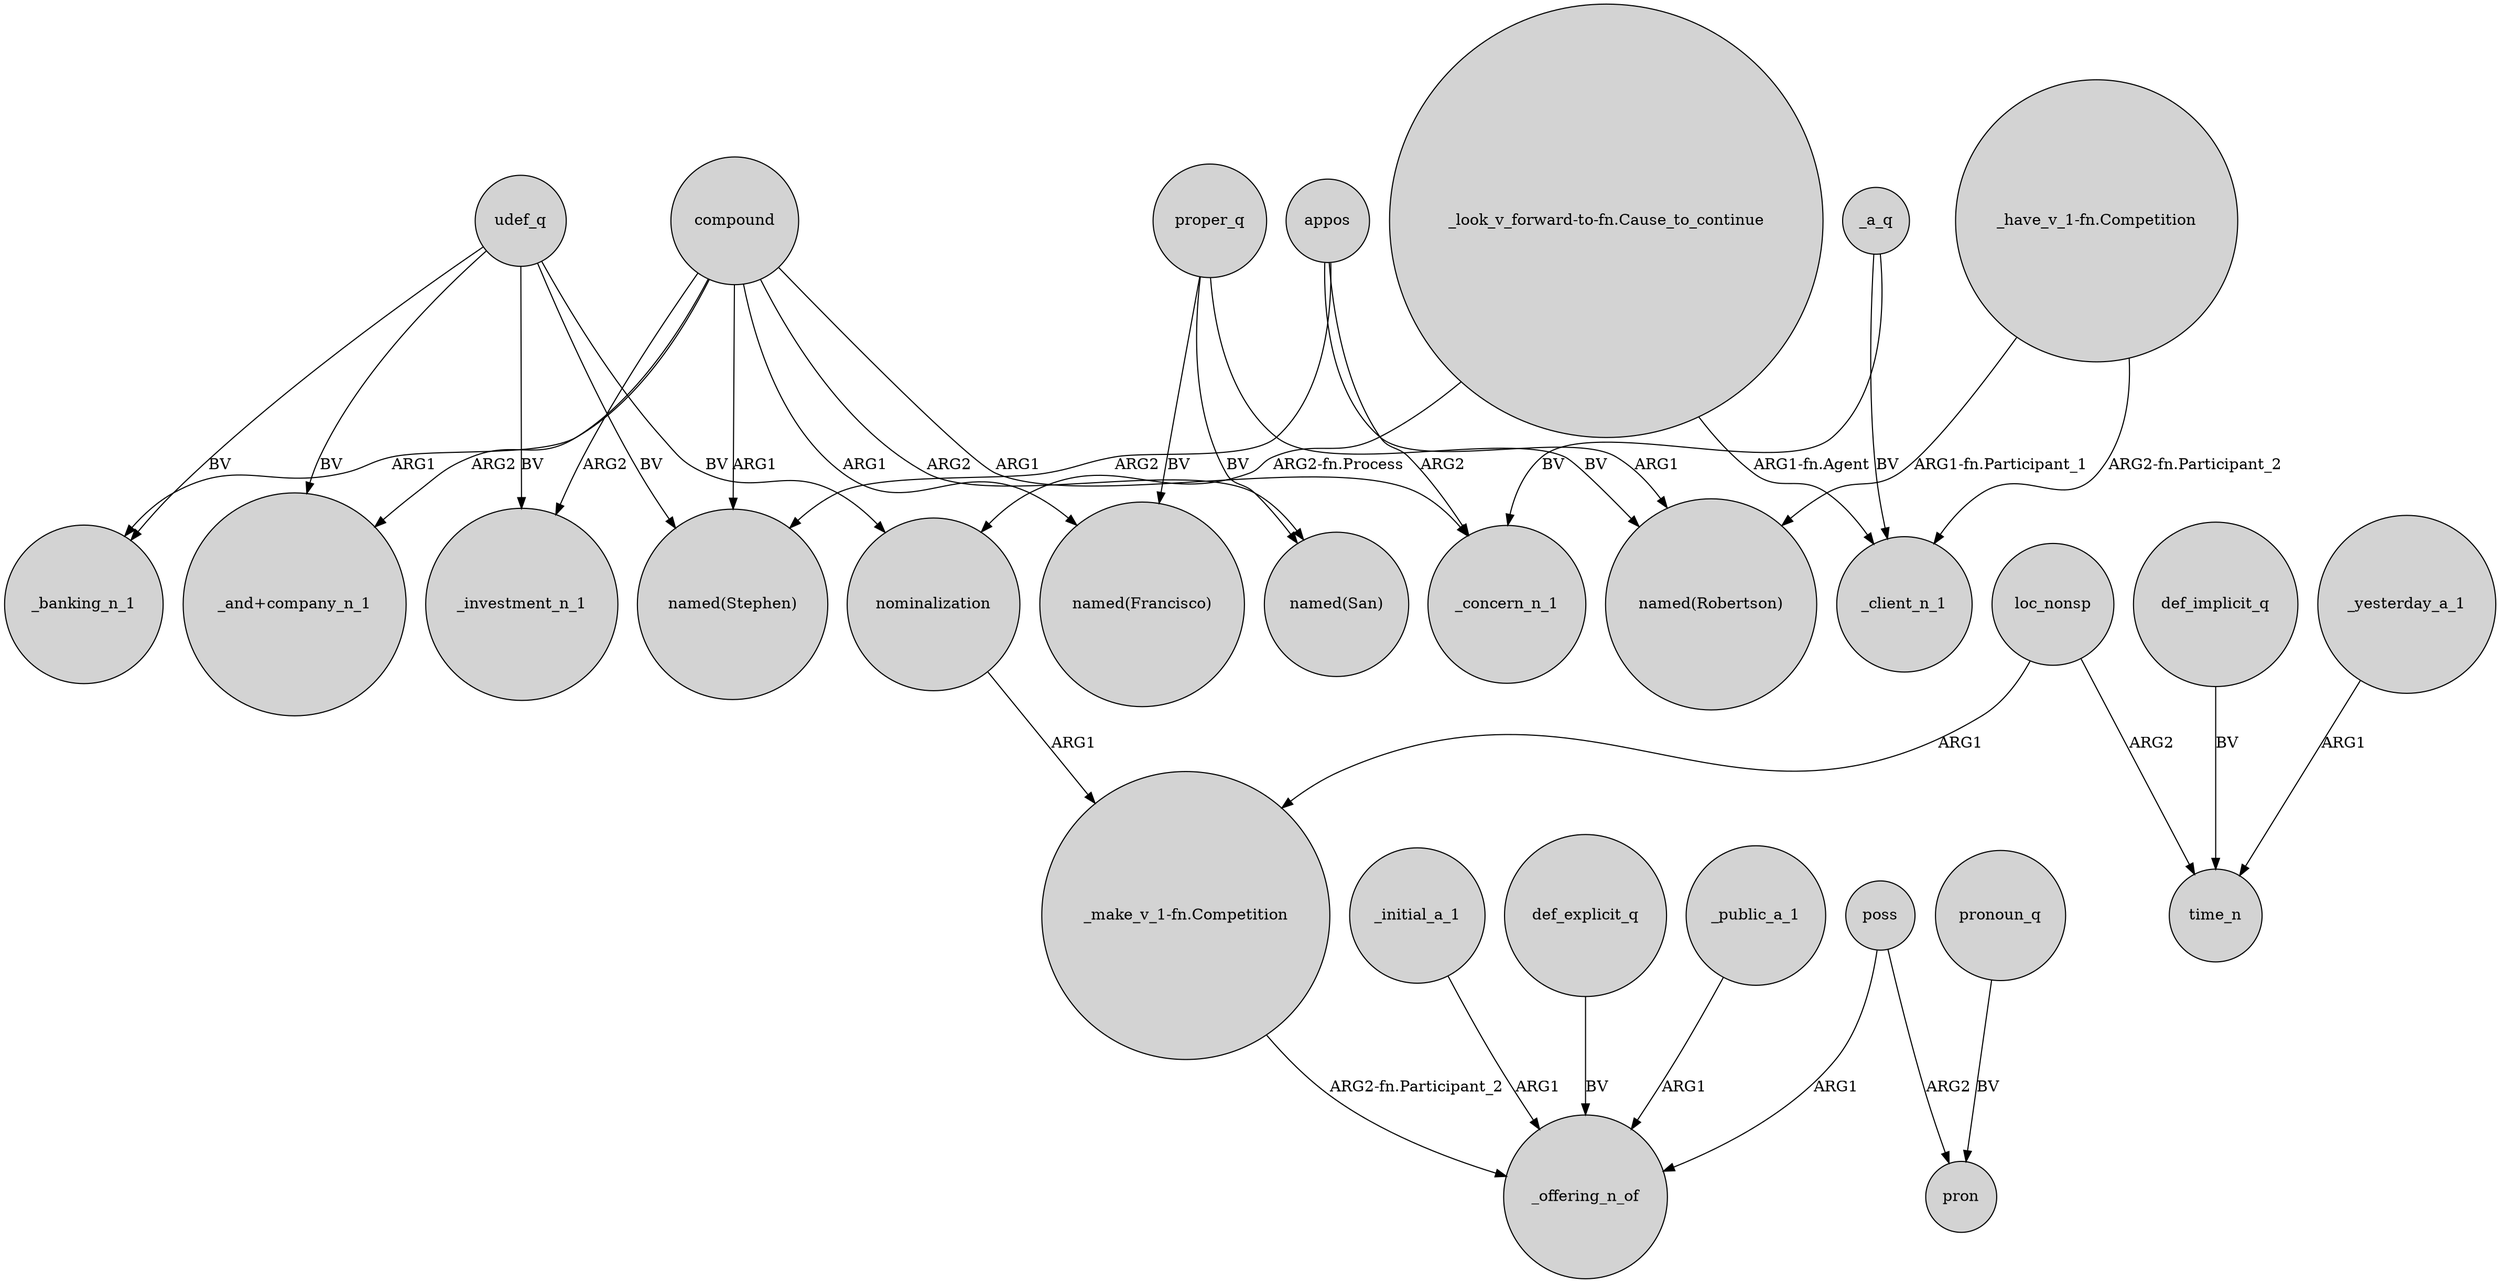 digraph {
	node [shape=circle style=filled]
	compound -> "_and+company_n_1" [label=ARG2]
	compound -> "named(Stephen)" [label=ARG1]
	"_look_v_forward-to-fn.Cause_to_continue" -> nominalization [label="ARG2-fn.Process"]
	compound -> _investment_n_1 [label=ARG2]
	udef_q -> nominalization [label=BV]
	udef_q -> "named(Stephen)" [label=BV]
	_yesterday_a_1 -> time_n [label=ARG1]
	"_have_v_1-fn.Competition" -> _client_n_1 [label="ARG2-fn.Participant_2"]
	appos -> _concern_n_1 [label=ARG2]
	appos -> "named(Robertson)" [label=ARG1]
	_initial_a_1 -> _offering_n_of [label=ARG1]
	pronoun_q -> pron [label=BV]
	poss -> pron [label=ARG2]
	proper_q -> "named(Robertson)" [label=BV]
	_a_q -> _concern_n_1 [label=BV]
	"_have_v_1-fn.Competition" -> "named(Robertson)" [label="ARG1-fn.Participant_1"]
	def_explicit_q -> _offering_n_of [label=BV]
	_a_q -> _client_n_1 [label=BV]
	"_look_v_forward-to-fn.Cause_to_continue" -> _client_n_1 [label="ARG1-fn.Agent"]
	udef_q -> _banking_n_1 [label=BV]
	compound -> _concern_n_1 [label=ARG1]
	appos -> "named(Stephen)" [label=ARG2]
	udef_q -> _investment_n_1 [label=BV]
	_public_a_1 -> _offering_n_of [label=ARG1]
	compound -> "named(Francisco)" [label=ARG1]
	poss -> _offering_n_of [label=ARG1]
	compound -> "named(San)" [label=ARG2]
	nominalization -> "_make_v_1-fn.Competition" [label=ARG1]
	loc_nonsp -> time_n [label=ARG2]
	proper_q -> "named(San)" [label=BV]
	udef_q -> "_and+company_n_1" [label=BV]
	"_make_v_1-fn.Competition" -> _offering_n_of [label="ARG2-fn.Participant_2"]
	proper_q -> "named(Francisco)" [label=BV]
	def_implicit_q -> time_n [label=BV]
	loc_nonsp -> "_make_v_1-fn.Competition" [label=ARG1]
	compound -> _banking_n_1 [label=ARG1]
}
